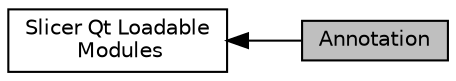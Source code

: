 digraph "Annotation"
{
  bgcolor="transparent";
  edge [fontname="Helvetica",fontsize="10",labelfontname="Helvetica",labelfontsize="10"];
  node [fontname="Helvetica",fontsize="10",shape=record];
  rankdir=LR;
  Node0 [label="Annotation",height=0.2,width=0.4,color="black", fillcolor="grey75", style="filled", fontcolor="black"];
  Node1 [label="Slicer Qt Loadable\l Modules",height=0.2,width=0.4,color="black",URL="$group__Slicer__QtModules.html"];
  Node1->Node0 [shape=plaintext, dir="back", style="solid"];
}
